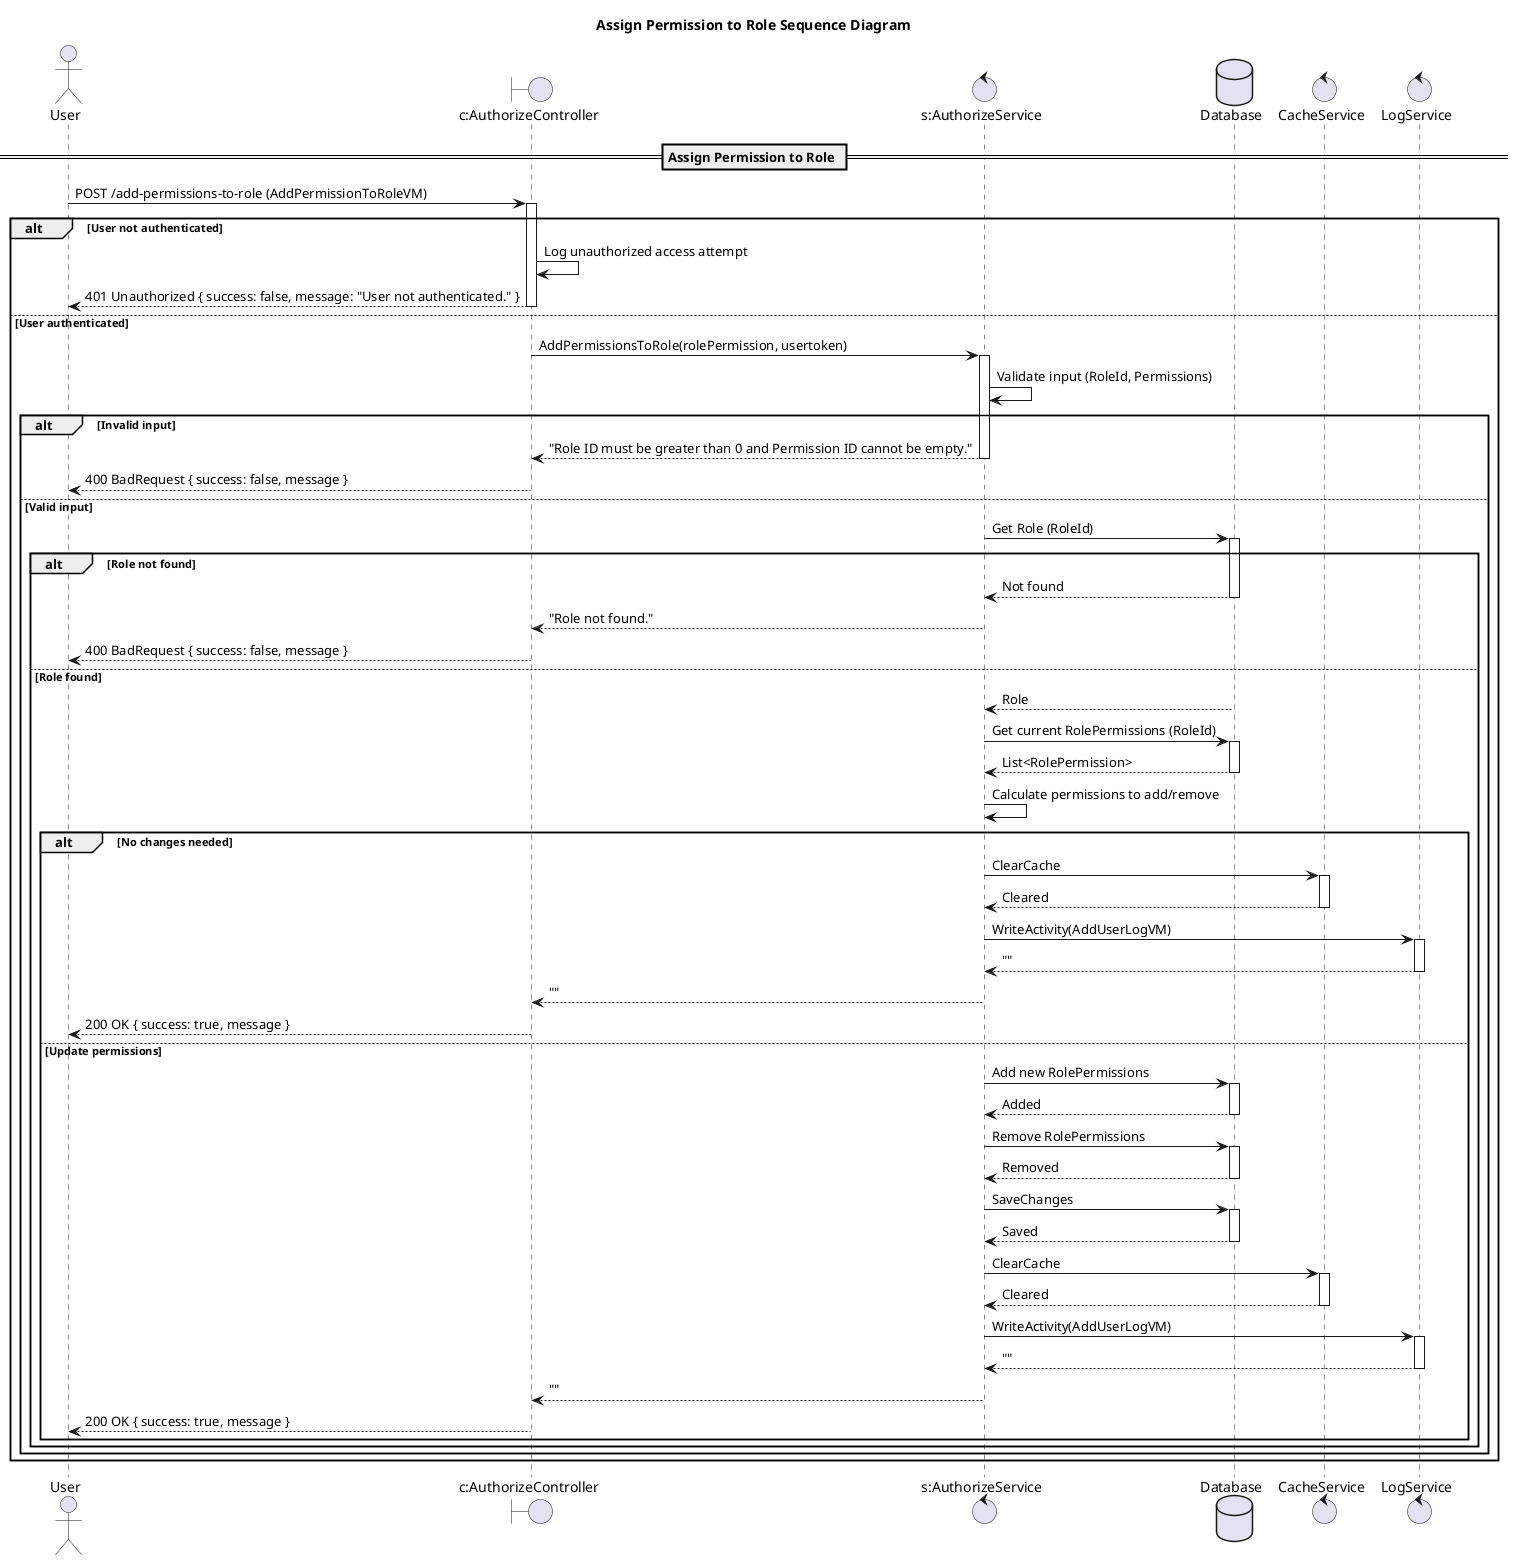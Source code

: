 @startuml

title Assign Permission to Role Sequence Diagram

actor "User" as Client
boundary "c:AuthorizeController" as Controller
control "s:AuthorizeService" as Service
database "Database" as DB
control "CacheService" as Cache
control "LogService" as Log

== Assign Permission to Role ==

Client -> Controller: POST /add-permissions-to-role (AddPermissionToRoleVM)
activate Controller

alt User not authenticated
    Controller -> Controller: Log unauthorized access attempt
    Controller --> Client: 401 Unauthorized { success: false, message: "User not authenticated." }
    deactivate Controller
else User authenticated
    Controller -> Service: AddPermissionsToRole(rolePermission, usertoken)
    activate Service

    Service -> Service: Validate input (RoleId, Permissions)
    alt Invalid input
        Service --> Controller: "Role ID must be greater than 0 and Permission ID cannot be empty."
        deactivate Service
        Controller --> Client: 400 BadRequest { success: false, message }
        deactivate Controller
    else Valid input
        Service -> DB: Get Role (RoleId)
        activate DB
        alt Role not found
            DB --> Service: Not found
            deactivate DB
            Service --> Controller: "Role not found."
            deactivate Service
            Controller --> Client: 400 BadRequest { success: false, message }
            deactivate Controller
        else Role found
            DB --> Service: Role
            deactivate DB
            Service -> DB: Get current RolePermissions (RoleId)
            activate DB
            DB --> Service: List<RolePermission>
            deactivate DB
            Service -> Service: Calculate permissions to add/remove
            alt No changes needed
                Service -> Cache: ClearCache
                activate Cache
                Cache --> Service: Cleared
                deactivate Cache
                Service -> Log: WriteActivity(AddUserLogVM)
                activate Log
                Log --> Service: ""
                deactivate Log
                Service --> Controller: ""
                deactivate Service
                Controller --> Client: 200 OK { success: true, message }
                deactivate Controller
            else Update permissions
                Service -> DB: Add new RolePermissions
                activate DB
                DB --> Service: Added
                deactivate DB
                Service -> DB: Remove RolePermissions
                activate DB
                DB --> Service: Removed
                deactivate DB
                Service -> DB: SaveChanges
                activate DB
                DB --> Service: Saved
                deactivate DB
                Service -> Cache: ClearCache
                activate Cache
                Cache --> Service: Cleared
                deactivate Cache
                Service -> Log: WriteActivity(AddUserLogVM)
                activate Log
                Log --> Service: ""
                deactivate Log
                Service --> Controller: ""
                deactivate Service
                Controller --> Client: 200 OK { success: true, message }
                deactivate Controller
            end alt
        end alt
    end alt
end alt

@enduml 